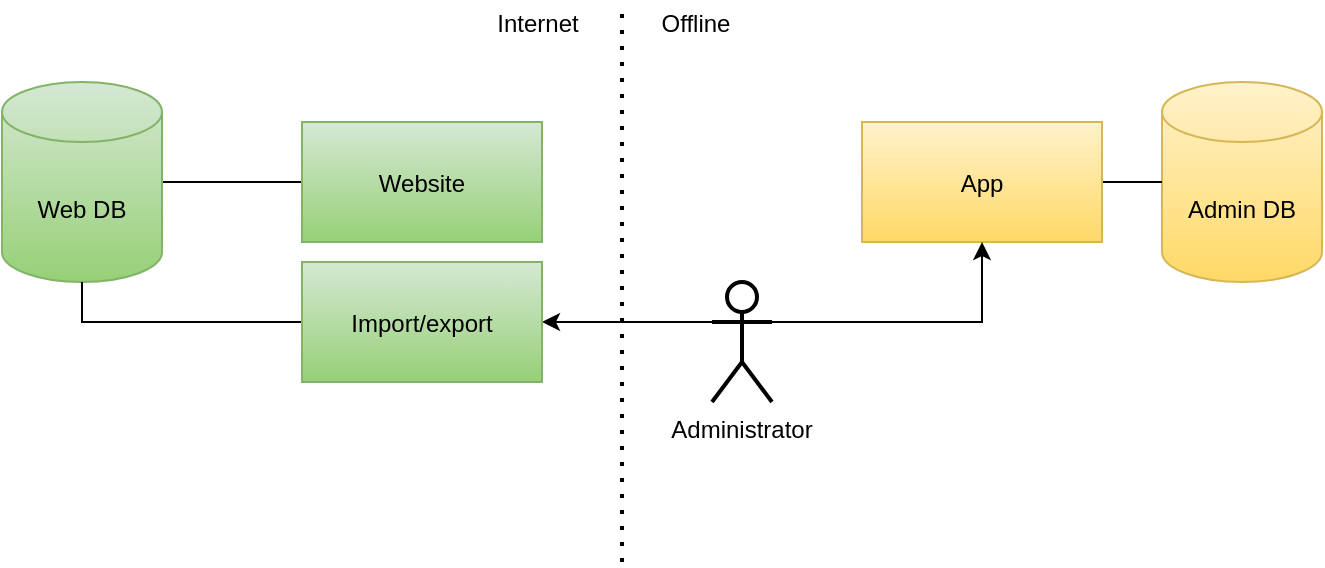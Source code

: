 <mxfile>
    <diagram id="zQRNQdjGXvCYji9ZBbax" name="Page-1">
        <mxGraphModel dx="414" dy="240" grid="1" gridSize="10" guides="1" tooltips="1" connect="1" arrows="1" fold="1" page="1" pageScale="1" pageWidth="850" pageHeight="1100" math="0" shadow="0">
            <root>
                <mxCell id="0"/>
                <mxCell id="1" parent="0"/>
                <mxCell id="2" value="Admin DB" style="shape=cylinder3;boundedLbl=1;backgroundOutline=1;size=15;gradientColor=#ffd966;fillColor=#fff2cc;strokeColor=#d6b656;labelBackgroundColor=none;labelBorderColor=none;" parent="1" vertex="1">
                    <mxGeometry x="630" y="280" width="80" height="100" as="geometry"/>
                </mxCell>
                <mxCell id="5" value="" style="edgeStyle=orthogonalEdgeStyle;rounded=0;orthogonalLoop=1;jettySize=auto;entryX=0;entryY=0.5;entryDx=0;entryDy=0;endArrow=none;endFill=0;gradientColor=#97d077;fillColor=#d5e8d4;" parent="1" source="3" target="4" edge="1">
                    <mxGeometry relative="1" as="geometry"/>
                </mxCell>
                <mxCell id="3" value="Web DB" style="shape=cylinder3;boundedLbl=1;backgroundOutline=1;size=15;gradientColor=#97d077;fillColor=#d5e8d4;strokeColor=#82b366;labelBackgroundColor=none;labelBorderColor=none;" parent="1" vertex="1">
                    <mxGeometry x="50" y="280" width="80" height="100" as="geometry"/>
                </mxCell>
                <mxCell id="4" value="Website" style="rounded=0;gradientColor=#97d077;fillColor=#d5e8d4;strokeColor=#82b366;labelBackgroundColor=none;labelBorderColor=none;" parent="1" vertex="1">
                    <mxGeometry x="200" y="300" width="120" height="60" as="geometry"/>
                </mxCell>
                <mxCell id="7" value="" style="edgeStyle=orthogonalEdgeStyle;rounded=0;orthogonalLoop=1;jettySize=auto;exitX=1;exitY=0.5;exitDx=0;exitDy=0;entryX=0;entryY=0.5;entryDx=0;entryDy=0;entryPerimeter=0;endArrow=none;endFill=0;gradientColor=#ffd966;fillColor=#fff2cc;" parent="1" source="6" target="2" edge="1">
                    <mxGeometry relative="1" as="geometry"/>
                </mxCell>
                <mxCell id="6" value="App" style="rounded=0;gradientColor=#ffd966;fillColor=#fff2cc;strokeColor=#d6b656;labelBackgroundColor=none;labelBorderColor=none;" parent="1" vertex="1">
                    <mxGeometry x="480" y="300" width="120" height="60" as="geometry"/>
                </mxCell>
                <mxCell id="9" value="" style="edgeStyle=orthogonalEdgeStyle;rounded=0;orthogonalLoop=1;jettySize=auto;exitX=0;exitY=0.333;exitDx=0;exitDy=0;exitPerimeter=0;entryX=1;entryY=0.5;entryDx=0;entryDy=0;endArrow=classic;endFill=1;" parent="1" source="8" target="13" edge="1">
                    <mxGeometry relative="1" as="geometry"/>
                </mxCell>
                <mxCell id="10" value="" style="edgeStyle=orthogonalEdgeStyle;rounded=0;orthogonalLoop=1;jettySize=auto;exitX=1;exitY=0.333;exitDx=0;exitDy=0;exitPerimeter=0;entryX=0.5;entryY=1;entryDx=0;entryDy=0;endArrow=classic;endFill=1;" parent="1" source="8" target="6" edge="1">
                    <mxGeometry relative="1" as="geometry"/>
                </mxCell>
                <mxCell id="8" value="Administrator" style="shape=umlActor;verticalLabelPosition=bottom;verticalAlign=top;outlineConnect=0;strokeWidth=2;labelBackgroundColor=none;labelBorderColor=none;" parent="1" vertex="1">
                    <mxGeometry x="405" y="380" width="30" height="60" as="geometry"/>
                </mxCell>
                <mxCell id="11" value="" style="endArrow=none;dashed=1;dashPattern=1 3;strokeWidth=2;" parent="1" edge="1">
                    <mxGeometry width="50" height="50" relative="1" as="geometry">
                        <mxPoint x="360" y="520" as="sourcePoint"/>
                        <mxPoint x="360" y="240" as="targetPoint"/>
                    </mxGeometry>
                </mxCell>
                <mxCell id="14" value="" style="edgeStyle=orthogonalEdgeStyle;rounded=0;orthogonalLoop=1;jettySize=auto;exitX=0;exitY=0.5;exitDx=0;exitDy=0;entryX=0.5;entryY=1;entryDx=0;entryDy=0;entryPerimeter=0;endArrow=none;endFill=0;strokeColor=#000000;" parent="1" source="13" target="3" edge="1">
                    <mxGeometry relative="1" as="geometry"/>
                </mxCell>
                <mxCell id="13" value="Import/export" style="rounded=0;gradientColor=#97d077;fillColor=#d5e8d4;strokeColor=#82b366;labelBackgroundColor=none;labelBorderColor=none;" parent="1" vertex="1">
                    <mxGeometry x="200" y="370" width="120" height="60" as="geometry"/>
                </mxCell>
                <mxCell id="16" value="Internet" style="text;strokeColor=none;fillColor=none;align=center;verticalAlign=middle;rounded=0;labelBackgroundColor=none;labelBorderColor=none;" parent="1" vertex="1">
                    <mxGeometry x="298" y="240" width="40" height="20" as="geometry"/>
                </mxCell>
                <mxCell id="17" value="Offline" style="text;strokeColor=none;fillColor=none;align=center;verticalAlign=middle;rounded=0;labelBackgroundColor=none;labelBorderColor=none;" parent="1" vertex="1">
                    <mxGeometry x="377" y="240" width="40" height="20" as="geometry"/>
                </mxCell>
            </root>
        </mxGraphModel>
    </diagram>
</mxfile>